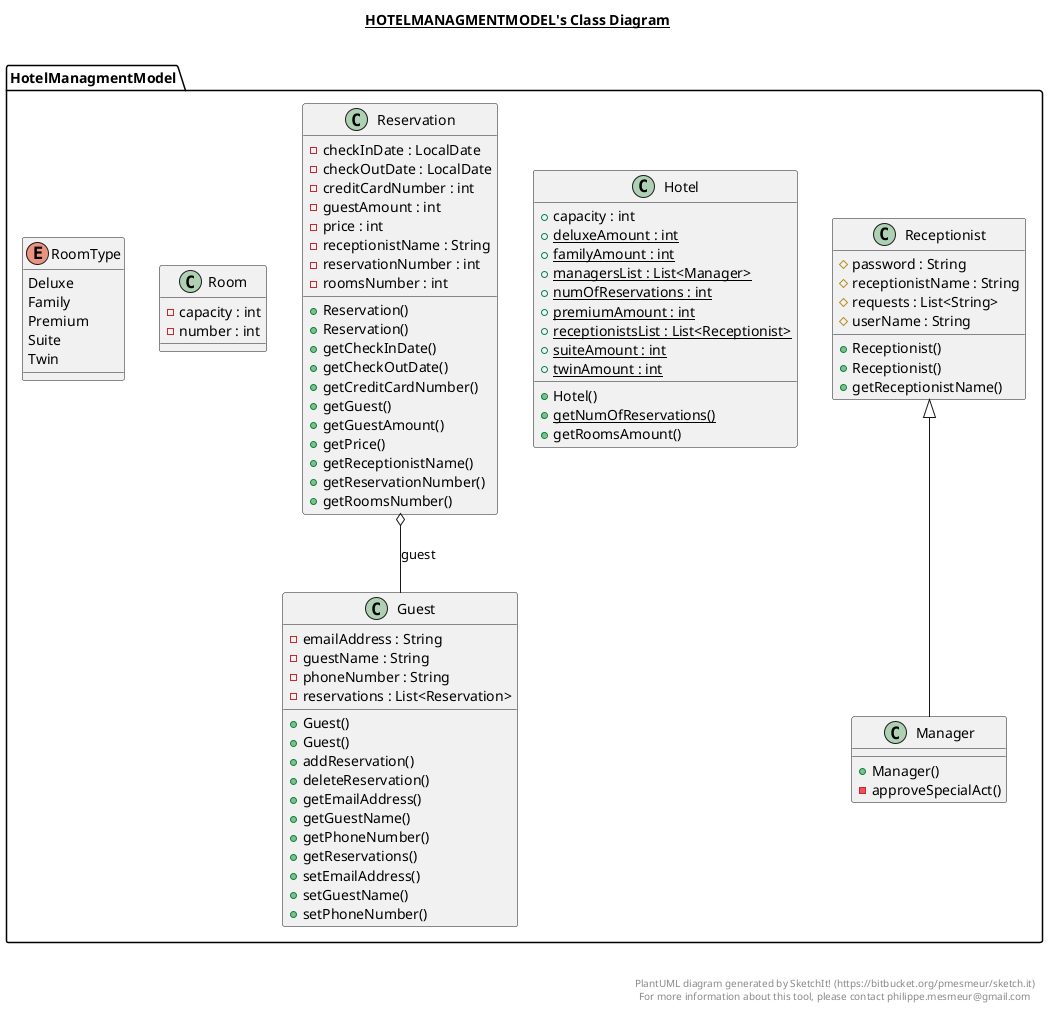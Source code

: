 @startuml

title __HOTELMANAGMENTMODEL's Class Diagram__\n

  namespace HotelManagmentModel {
    class HotelManagmentModel.Guest {
        - emailAddress : String
        - guestName : String
        - phoneNumber : String
        - reservations : List<Reservation>
        + Guest()
        + Guest()
        + addReservation()
        + deleteReservation()
        + getEmailAddress()
        + getGuestName()
        + getPhoneNumber()
        + getReservations()
        + setEmailAddress()
        + setGuestName()
        + setPhoneNumber()
    }
  }
  

  namespace HotelManagmentModel {
    class HotelManagmentModel.Hotel {
        + capacity : int
        {static} + deluxeAmount : int
        {static} + familyAmount : int
        {static} + managersList : List<Manager>
        {static} + numOfReservations : int
        {static} + premiumAmount : int
        {static} + receptionistsList : List<Receptionist>
        {static} + suiteAmount : int
        {static} + twinAmount : int
        + Hotel()
        {static} + getNumOfReservations()
        + getRoomsAmount()
    }
  }
  

  namespace HotelManagmentModel {
    class HotelManagmentModel.Manager {
        + Manager()
        - approveSpecialAct()
    }
  }
  

  namespace HotelManagmentModel {
    class HotelManagmentModel.Receptionist {
        # password : String
        # receptionistName : String
        # requests : List<String>
        # userName : String
        + Receptionist()
        + Receptionist()
        + getReceptionistName()
    }
  }
  

  namespace HotelManagmentModel {
    class HotelManagmentModel.Reservation {
        - checkInDate : LocalDate
        - checkOutDate : LocalDate
        - creditCardNumber : int
        - guestAmount : int
        - price : int
        - receptionistName : String
        - reservationNumber : int
        - roomsNumber : int
        + Reservation()
        + Reservation()
        + getCheckInDate()
        + getCheckOutDate()
        + getCreditCardNumber()
        + getGuest()
        + getGuestAmount()
        + getPrice()
        + getReceptionistName()
        + getReservationNumber()
        + getRoomsNumber()
    }
  }
  

  namespace HotelManagmentModel {
    class HotelManagmentModel.Room {
        - capacity : int
        - number : int
    }
  }
  

  namespace HotelManagmentModel {
    enum RoomType {
      Deluxe
      Family
      Premium
      Suite
      Twin
    }
  }
  

  HotelManagmentModel.Manager -up-|> HotelManagmentModel.Receptionist
  HotelManagmentModel.Reservation o-- HotelManagmentModel.Guest : guest
  HotelManagmentModel.Room o-- HotelManagmentModel.Room.RoomType : roomType
  HotelManagmentModel.Room +-down- HotelManagmentModel.Room.RoomType


right footer


PlantUML diagram generated by SketchIt! (https://bitbucket.org/pmesmeur/sketch.it)
For more information about this tool, please contact philippe.mesmeur@gmail.com
endfooter

@enduml

